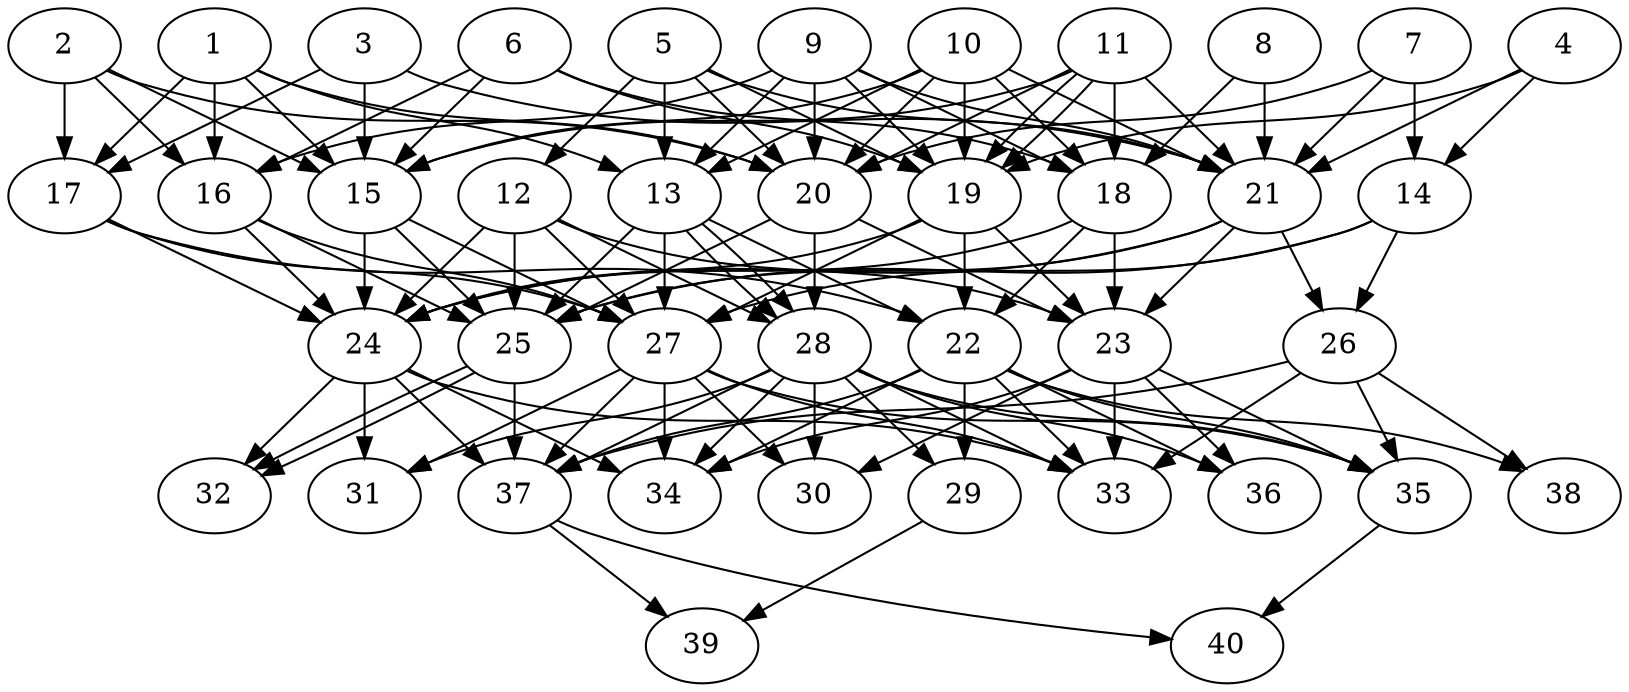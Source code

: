 // DAG automatically generated by daggen at Tue Aug  6 16:28:35 2019
// ./daggen --dot -n 40 --ccr 0.3 --fat 0.6 --regular 0.5 --density 0.8 --mindata 5242880 --maxdata 52428800 
digraph G {
  1 [size="143261013", alpha="0.05", expect_size="42978304"] 
  1 -> 13 [size ="42978304"]
  1 -> 15 [size ="42978304"]
  1 -> 16 [size ="42978304"]
  1 -> 17 [size ="42978304"]
  1 -> 20 [size ="42978304"]
  2 [size="128119467", alpha="0.07", expect_size="38435840"] 
  2 -> 15 [size ="38435840"]
  2 -> 16 [size ="38435840"]
  2 -> 17 [size ="38435840"]
  2 -> 20 [size ="38435840"]
  3 [size="111581867", alpha="0.05", expect_size="33474560"] 
  3 -> 15 [size ="33474560"]
  3 -> 17 [size ="33474560"]
  3 -> 21 [size ="33474560"]
  4 [size="113063253", alpha="0.18", expect_size="33918976"] 
  4 -> 14 [size ="33918976"]
  4 -> 19 [size ="33918976"]
  4 -> 21 [size ="33918976"]
  5 [size="174291627", alpha="0.17", expect_size="52287488"] 
  5 -> 12 [size ="52287488"]
  5 -> 13 [size ="52287488"]
  5 -> 19 [size ="52287488"]
  5 -> 20 [size ="52287488"]
  5 -> 21 [size ="52287488"]
  6 [size="101918720", alpha="0.18", expect_size="30575616"] 
  6 -> 15 [size ="30575616"]
  6 -> 16 [size ="30575616"]
  6 -> 18 [size ="30575616"]
  6 -> 19 [size ="30575616"]
  7 [size="53463040", alpha="0.08", expect_size="16038912"] 
  7 -> 14 [size ="16038912"]
  7 -> 20 [size ="16038912"]
  7 -> 21 [size ="16038912"]
  8 [size="121200640", alpha="0.07", expect_size="36360192"] 
  8 -> 18 [size ="36360192"]
  8 -> 21 [size ="36360192"]
  9 [size="20766720", alpha="0.03", expect_size="6230016"] 
  9 -> 13 [size ="6230016"]
  9 -> 16 [size ="6230016"]
  9 -> 18 [size ="6230016"]
  9 -> 19 [size ="6230016"]
  9 -> 20 [size ="6230016"]
  9 -> 21 [size ="6230016"]
  10 [size="122600107", alpha="0.17", expect_size="36780032"] 
  10 -> 13 [size ="36780032"]
  10 -> 15 [size ="36780032"]
  10 -> 18 [size ="36780032"]
  10 -> 19 [size ="36780032"]
  10 -> 20 [size ="36780032"]
  10 -> 21 [size ="36780032"]
  11 [size="155910827", alpha="0.10", expect_size="46773248"] 
  11 -> 15 [size ="46773248"]
  11 -> 18 [size ="46773248"]
  11 -> 19 [size ="46773248"]
  11 -> 19 [size ="46773248"]
  11 -> 20 [size ="46773248"]
  11 -> 21 [size ="46773248"]
  12 [size="34757973", alpha="0.17", expect_size="10427392"] 
  12 -> 23 [size ="10427392"]
  12 -> 24 [size ="10427392"]
  12 -> 25 [size ="10427392"]
  12 -> 27 [size ="10427392"]
  12 -> 28 [size ="10427392"]
  13 [size="87125333", alpha="0.02", expect_size="26137600"] 
  13 -> 22 [size ="26137600"]
  13 -> 25 [size ="26137600"]
  13 -> 27 [size ="26137600"]
  13 -> 28 [size ="26137600"]
  13 -> 28 [size ="26137600"]
  14 [size="124409173", alpha="0.19", expect_size="37322752"] 
  14 -> 25 [size ="37322752"]
  14 -> 26 [size ="37322752"]
  14 -> 27 [size ="37322752"]
  15 [size="110032213", alpha="0.14", expect_size="33009664"] 
  15 -> 24 [size ="33009664"]
  15 -> 25 [size ="33009664"]
  15 -> 27 [size ="33009664"]
  16 [size="87514453", alpha="0.06", expect_size="26254336"] 
  16 -> 24 [size ="26254336"]
  16 -> 25 [size ="26254336"]
  16 -> 27 [size ="26254336"]
  17 [size="75407360", alpha="0.09", expect_size="22622208"] 
  17 -> 22 [size ="22622208"]
  17 -> 24 [size ="22622208"]
  17 -> 27 [size ="22622208"]
  18 [size="141127680", alpha="0.16", expect_size="42338304"] 
  18 -> 22 [size ="42338304"]
  18 -> 23 [size ="42338304"]
  18 -> 24 [size ="42338304"]
  19 [size="36904960", alpha="0.01", expect_size="11071488"] 
  19 -> 22 [size ="11071488"]
  19 -> 23 [size ="11071488"]
  19 -> 24 [size ="11071488"]
  19 -> 27 [size ="11071488"]
  20 [size="58845867", alpha="0.13", expect_size="17653760"] 
  20 -> 23 [size ="17653760"]
  20 -> 25 [size ="17653760"]
  20 -> 28 [size ="17653760"]
  21 [size="36160853", alpha="0.00", expect_size="10848256"] 
  21 -> 23 [size ="10848256"]
  21 -> 24 [size ="10848256"]
  21 -> 25 [size ="10848256"]
  21 -> 26 [size ="10848256"]
  22 [size="111817387", alpha="0.02", expect_size="33545216"] 
  22 -> 29 [size ="33545216"]
  22 -> 33 [size ="33545216"]
  22 -> 34 [size ="33545216"]
  22 -> 35 [size ="33545216"]
  22 -> 36 [size ="33545216"]
  22 -> 37 [size ="33545216"]
  22 -> 38 [size ="33545216"]
  23 [size="87343787", alpha="0.16", expect_size="26203136"] 
  23 -> 30 [size ="26203136"]
  23 -> 33 [size ="26203136"]
  23 -> 34 [size ="26203136"]
  23 -> 35 [size ="26203136"]
  23 -> 36 [size ="26203136"]
  24 [size="106656427", alpha="0.02", expect_size="31996928"] 
  24 -> 31 [size ="31996928"]
  24 -> 32 [size ="31996928"]
  24 -> 33 [size ="31996928"]
  24 -> 34 [size ="31996928"]
  24 -> 37 [size ="31996928"]
  25 [size="102208853", alpha="0.07", expect_size="30662656"] 
  25 -> 32 [size ="30662656"]
  25 -> 32 [size ="30662656"]
  25 -> 37 [size ="30662656"]
  26 [size="52862293", alpha="0.04", expect_size="15858688"] 
  26 -> 33 [size ="15858688"]
  26 -> 35 [size ="15858688"]
  26 -> 37 [size ="15858688"]
  26 -> 38 [size ="15858688"]
  27 [size="99020800", alpha="0.05", expect_size="29706240"] 
  27 -> 30 [size ="29706240"]
  27 -> 31 [size ="29706240"]
  27 -> 33 [size ="29706240"]
  27 -> 34 [size ="29706240"]
  27 -> 35 [size ="29706240"]
  27 -> 37 [size ="29706240"]
  28 [size="166386347", alpha="0.19", expect_size="49915904"] 
  28 -> 29 [size ="49915904"]
  28 -> 30 [size ="49915904"]
  28 -> 31 [size ="49915904"]
  28 -> 33 [size ="49915904"]
  28 -> 34 [size ="49915904"]
  28 -> 35 [size ="49915904"]
  28 -> 36 [size ="49915904"]
  28 -> 37 [size ="49915904"]
  29 [size="133986987", alpha="0.14", expect_size="40196096"] 
  29 -> 39 [size ="40196096"]
  30 [size="142557867", alpha="0.02", expect_size="42767360"] 
  31 [size="85456213", alpha="0.08", expect_size="25636864"] 
  32 [size="88466773", alpha="0.16", expect_size="26540032"] 
  33 [size="104949760", alpha="0.12", expect_size="31484928"] 
  34 [size="71731200", alpha="0.03", expect_size="21519360"] 
  35 [size="84391253", alpha="0.05", expect_size="25317376"] 
  35 -> 40 [size ="25317376"]
  36 [size="142465707", alpha="0.16", expect_size="42739712"] 
  37 [size="173114027", alpha="0.14", expect_size="51934208"] 
  37 -> 39 [size ="51934208"]
  37 -> 40 [size ="51934208"]
  38 [size="55033173", alpha="0.08", expect_size="16509952"] 
  39 [size="49233920", alpha="0.05", expect_size="14770176"] 
  40 [size="159013547", alpha="0.06", expect_size="47704064"] 
}
